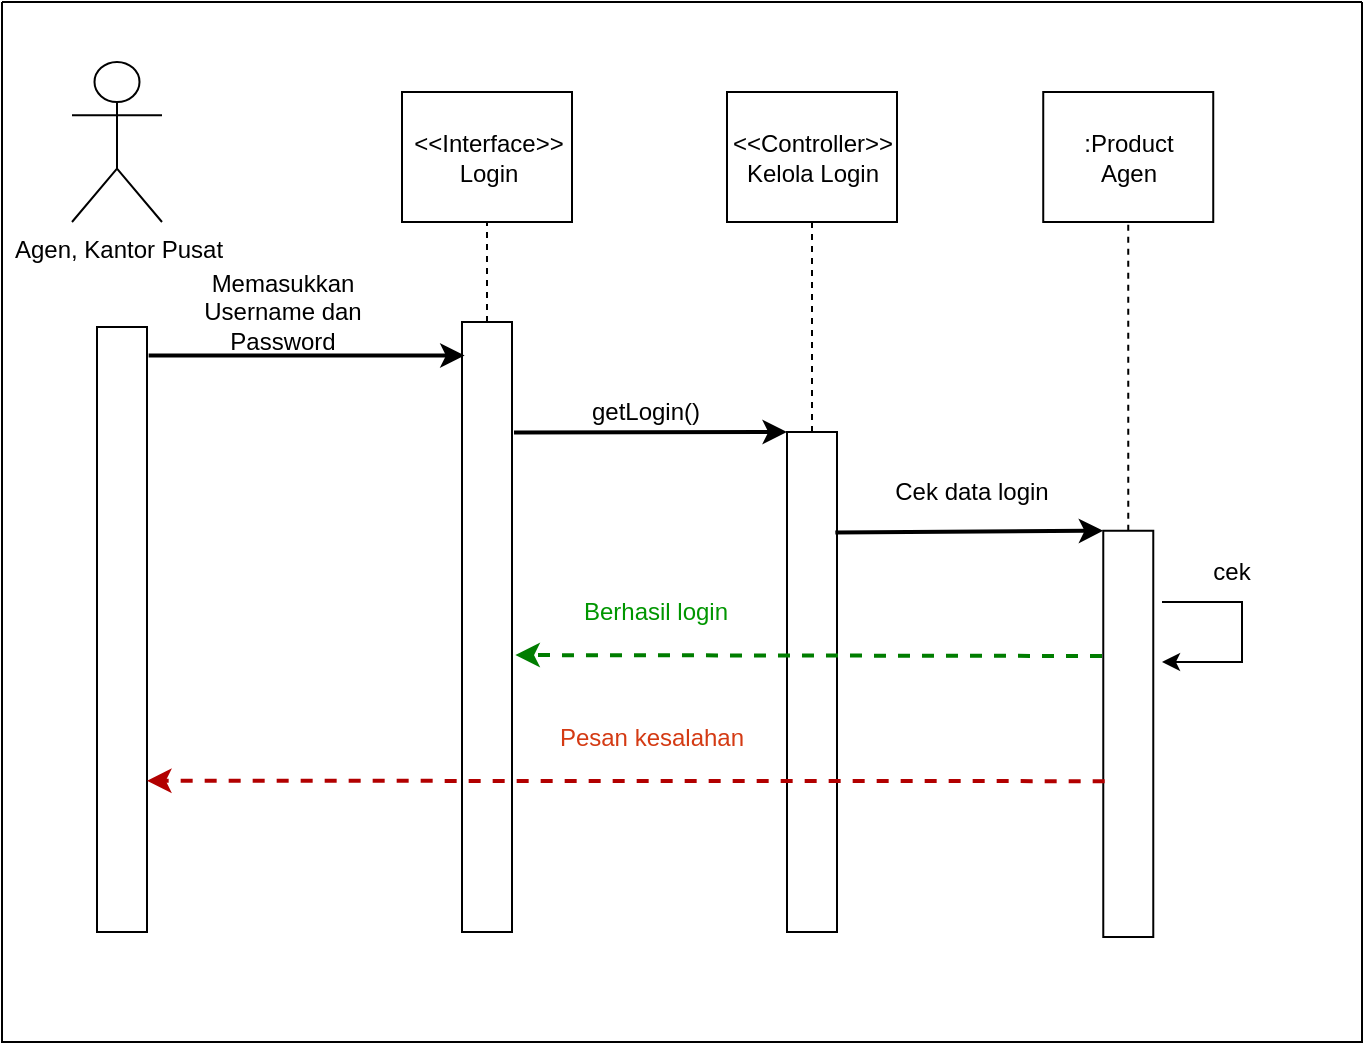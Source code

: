 <mxfile version="20.3.0" type="device"><diagram id="bQxBDV69SJJDnsbohyoO" name="Page-1"><mxGraphModel dx="782" dy="539" grid="1" gridSize="10" guides="1" tooltips="1" connect="1" arrows="1" fold="1" page="1" pageScale="1" pageWidth="850" pageHeight="1100" math="0" shadow="0"><root><mxCell id="0"/><mxCell id="1" parent="0"/><mxCell id="cpk2IgAym4e0RcSOWEty-1" value="Agen, Kantor Pusat" style="shape=umlActor;verticalLabelPosition=bottom;verticalAlign=top;html=1;" parent="1" vertex="1"><mxGeometry x="75" y="80" width="45" height="80" as="geometry"/></mxCell><mxCell id="cpk2IgAym4e0RcSOWEty-3" value="" style="html=1;dashed=0;whitespace=wrap;rotation=90;" parent="1" vertex="1"><mxGeometry x="-51.25" y="351.25" width="302.5" height="25" as="geometry"/></mxCell><mxCell id="cpk2IgAym4e0RcSOWEty-4" value="&amp;lt;&amp;lt;Interface&amp;gt;&amp;gt;&lt;br&gt;Login" style="html=1;dashed=0;whitespace=wrap;" parent="1" vertex="1"><mxGeometry x="240" y="95" width="85" height="65" as="geometry"/></mxCell><mxCell id="cpk2IgAym4e0RcSOWEty-5" value="" style="html=1;dashed=0;whitespace=wrap;rotation=90;" parent="1" vertex="1"><mxGeometry x="130" y="350" width="305" height="25" as="geometry"/></mxCell><mxCell id="cpk2IgAym4e0RcSOWEty-6" value="" style="endArrow=none;dashed=1;html=1;rounded=0;entryX=0.5;entryY=1;entryDx=0;entryDy=0;exitX=0;exitY=0.5;exitDx=0;exitDy=0;" parent="1" source="cpk2IgAym4e0RcSOWEty-5" target="cpk2IgAym4e0RcSOWEty-4" edge="1"><mxGeometry width="50" height="50" relative="1" as="geometry"><mxPoint x="390" y="300" as="sourcePoint"/><mxPoint x="440" y="250" as="targetPoint"/></mxGeometry></mxCell><mxCell id="cpk2IgAym4e0RcSOWEty-7" value="" style="endArrow=classic;html=1;rounded=0;exitX=0.047;exitY=-0.033;exitDx=0;exitDy=0;exitPerimeter=0;entryX=0.055;entryY=0.947;entryDx=0;entryDy=0;entryPerimeter=0;strokeWidth=2;" parent="1" source="cpk2IgAym4e0RcSOWEty-3" target="cpk2IgAym4e0RcSOWEty-5" edge="1"><mxGeometry width="50" height="50" relative="1" as="geometry"><mxPoint x="310" y="300" as="sourcePoint"/><mxPoint x="360" y="250" as="targetPoint"/></mxGeometry></mxCell><mxCell id="cpk2IgAym4e0RcSOWEty-9" value="" style="html=1;dashed=0;whitespace=wrap;rotation=90;" parent="1" vertex="1"><mxGeometry x="320" y="377.5" width="250" height="25" as="geometry"/></mxCell><mxCell id="cpk2IgAym4e0RcSOWEty-10" value="&amp;lt;&amp;lt;Controller&amp;gt;&amp;gt;&lt;br&gt;Kelola Login" style="html=1;dashed=0;whitespace=wrap;" parent="1" vertex="1"><mxGeometry x="402.5" y="95" width="85" height="65" as="geometry"/></mxCell><mxCell id="cpk2IgAym4e0RcSOWEty-11" value="" style="endArrow=none;dashed=1;html=1;rounded=0;entryX=0.5;entryY=1;entryDx=0;entryDy=0;exitX=0;exitY=0.5;exitDx=0;exitDy=0;" parent="1" source="cpk2IgAym4e0RcSOWEty-9" target="cpk2IgAym4e0RcSOWEty-10" edge="1"><mxGeometry width="50" height="50" relative="1" as="geometry"><mxPoint x="444.5" y="210" as="sourcePoint"/><mxPoint x="444.5" y="160" as="targetPoint"/></mxGeometry></mxCell><mxCell id="cpk2IgAym4e0RcSOWEty-12" value="" style="endArrow=classic;html=1;rounded=0;entryX=0;entryY=1;entryDx=0;entryDy=0;exitX=0.181;exitY=-0.04;exitDx=0;exitDy=0;exitPerimeter=0;strokeWidth=2;" parent="1" source="cpk2IgAym4e0RcSOWEty-5" target="cpk2IgAym4e0RcSOWEty-9" edge="1"><mxGeometry width="50" height="50" relative="1" as="geometry"><mxPoint x="320" y="270" as="sourcePoint"/><mxPoint x="430" y="270" as="targetPoint"/></mxGeometry></mxCell><mxCell id="cpk2IgAym4e0RcSOWEty-14" value="&lt;span style=&quot;&quot;&gt;Memasukkan Username dan Password&lt;/span&gt;" style="text;html=1;strokeColor=none;fillColor=none;align=center;verticalAlign=middle;whiteSpace=wrap;rounded=0;" parent="1" vertex="1"><mxGeometry x="121.25" y="190" width="118.75" height="30" as="geometry"/></mxCell><mxCell id="cpk2IgAym4e0RcSOWEty-15" value=":Product&lt;br&gt;Agen" style="html=1;dashed=0;whitespace=wrap;" parent="1" vertex="1"><mxGeometry x="560.62" y="95" width="85" height="65" as="geometry"/></mxCell><mxCell id="cpk2IgAym4e0RcSOWEty-16" value="" style="html=1;dashed=0;whitespace=wrap;rotation=90;" parent="1" vertex="1"><mxGeometry x="501.57" y="403.44" width="203.13" height="25" as="geometry"/></mxCell><mxCell id="cpk2IgAym4e0RcSOWEty-19" value="&lt;span style=&quot;&quot;&gt;Cek data login&lt;/span&gt;" style="text;html=1;strokeColor=none;fillColor=none;align=center;verticalAlign=middle;whiteSpace=wrap;rounded=0;" parent="1" vertex="1"><mxGeometry x="480" y="280" width="90" height="30" as="geometry"/></mxCell><mxCell id="cpk2IgAym4e0RcSOWEty-20" value="" style="endArrow=none;dashed=1;html=1;rounded=0;entryX=0.5;entryY=1;entryDx=0;entryDy=0;exitX=0;exitY=0.5;exitDx=0;exitDy=0;" parent="1" source="cpk2IgAym4e0RcSOWEty-16" target="cpk2IgAym4e0RcSOWEty-15" edge="1"><mxGeometry width="50" height="50" relative="1" as="geometry"><mxPoint x="600" y="285" as="sourcePoint"/><mxPoint x="600" y="180" as="targetPoint"/></mxGeometry></mxCell><mxCell id="cpk2IgAym4e0RcSOWEty-23" value="" style="endArrow=classic;html=1;rounded=0;exitX=0.641;exitY=0.972;exitDx=0;exitDy=0;entryX=0.75;entryY=0;entryDx=0;entryDy=0;labelBorderColor=none;fillColor=#e51400;strokeColor=#B20000;exitPerimeter=0;strokeWidth=2;dashed=1;" parent="1" target="cpk2IgAym4e0RcSOWEty-3" edge="1"><mxGeometry width="50" height="50" relative="1" as="geometry"><mxPoint x="591.335" y="439.581" as="sourcePoint"/><mxPoint x="110" y="420.255" as="targetPoint"/></mxGeometry></mxCell><mxCell id="cpk2IgAym4e0RcSOWEty-24" value="&lt;font color=&quot;#d43a13&quot;&gt;Pesan kesalahan&lt;/font&gt;" style="text;html=1;strokeColor=none;fillColor=none;align=center;verticalAlign=middle;whiteSpace=wrap;rounded=0;" parent="1" vertex="1"><mxGeometry x="306" y="403.44" width="117.5" height="30" as="geometry"/></mxCell><mxCell id="cpk2IgAym4e0RcSOWEty-26" value="" style="endArrow=classic;html=1;rounded=0;labelBorderColor=none;fillColor=#0050ef;strokeColor=#007D00;entryX=0.546;entryY=-0.067;entryDx=0;entryDy=0;entryPerimeter=0;strokeWidth=2;dashed=1;" parent="1" target="cpk2IgAym4e0RcSOWEty-5" edge="1"><mxGeometry width="50" height="50" relative="1" as="geometry"><mxPoint x="590" y="377" as="sourcePoint"/><mxPoint x="290" y="370" as="targetPoint"/></mxGeometry></mxCell><mxCell id="cpk2IgAym4e0RcSOWEty-28" value="&lt;font color=&quot;#009600&quot;&gt;Berhasil login&lt;/font&gt;" style="text;html=1;strokeColor=none;fillColor=none;align=center;verticalAlign=middle;whiteSpace=wrap;rounded=0;" parent="1" vertex="1"><mxGeometry x="308" y="340" width="117.5" height="30" as="geometry"/></mxCell><mxCell id="cpk2IgAym4e0RcSOWEty-30" value="" style="endArrow=classic;html=1;rounded=0;labelBorderColor=none;fontColor=#3333FF;entryX=0;entryY=1;entryDx=0;entryDy=0;exitX=0.201;exitY=0.033;exitDx=0;exitDy=0;exitPerimeter=0;strokeWidth=2;" parent="1" source="cpk2IgAym4e0RcSOWEty-9" target="cpk2IgAym4e0RcSOWEty-16" edge="1"><mxGeometry width="50" height="50" relative="1" as="geometry"><mxPoint x="460" y="280" as="sourcePoint"/><mxPoint x="510" y="230" as="targetPoint"/></mxGeometry></mxCell><mxCell id="cpk2IgAym4e0RcSOWEty-31" value="" style="swimlane;startSize=0;fontColor=#3333FF;" parent="1" vertex="1"><mxGeometry x="40" y="50" width="680" height="520" as="geometry"/></mxCell><mxCell id="cpk2IgAym4e0RcSOWEty-18" value="&lt;span style=&quot;&quot;&gt;getLogin()&lt;/span&gt;" style="text;html=1;strokeColor=none;fillColor=none;align=center;verticalAlign=middle;whiteSpace=wrap;rounded=0;" parent="cpk2IgAym4e0RcSOWEty-31" vertex="1"><mxGeometry x="285" y="190" width="74" height="30" as="geometry"/></mxCell><mxCell id="2ERloDASNGV8SUzGAF-c-2" value="&lt;span style=&quot;&quot;&gt;cek&lt;/span&gt;" style="text;html=1;strokeColor=none;fillColor=none;align=center;verticalAlign=middle;whiteSpace=wrap;rounded=0;" vertex="1" parent="cpk2IgAym4e0RcSOWEty-31"><mxGeometry x="590" y="270" width="50" height="30" as="geometry"/></mxCell><mxCell id="2ERloDASNGV8SUzGAF-c-1" style="edgeStyle=orthogonalEdgeStyle;rounded=0;orthogonalLoop=1;jettySize=auto;html=1;" edge="1" parent="1"><mxGeometry relative="1" as="geometry"><mxPoint x="620" y="350" as="sourcePoint"/><mxPoint x="620" y="380" as="targetPoint"/><Array as="points"><mxPoint x="660" y="350"/><mxPoint x="660" y="380"/><mxPoint x="621" y="380"/></Array></mxGeometry></mxCell></root></mxGraphModel></diagram></mxfile>